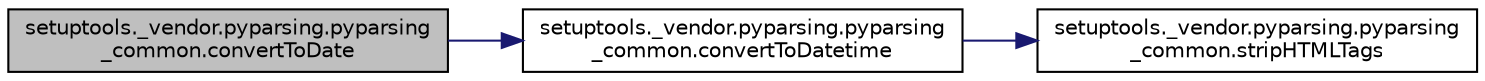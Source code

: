 digraph "setuptools._vendor.pyparsing.pyparsing_common.convertToDate"
{
 // LATEX_PDF_SIZE
  edge [fontname="Helvetica",fontsize="10",labelfontname="Helvetica",labelfontsize="10"];
  node [fontname="Helvetica",fontsize="10",shape=record];
  rankdir="LR";
  Node1 [label="setuptools._vendor.pyparsing.pyparsing\l_common.convertToDate",height=0.2,width=0.4,color="black", fillcolor="grey75", style="filled", fontcolor="black",tooltip=" "];
  Node1 -> Node2 [color="midnightblue",fontsize="10",style="solid",fontname="Helvetica"];
  Node2 [label="setuptools._vendor.pyparsing.pyparsing\l_common.convertToDatetime",height=0.2,width=0.4,color="black", fillcolor="white", style="filled",URL="$d4/d03/classsetuptools_1_1__vendor_1_1pyparsing_1_1pyparsing__common.html#a9ae5cd14ba38713c5bc4523a1c81071b",tooltip=" "];
  Node2 -> Node3 [color="midnightblue",fontsize="10",style="solid",fontname="Helvetica"];
  Node3 [label="setuptools._vendor.pyparsing.pyparsing\l_common.stripHTMLTags",height=0.2,width=0.4,color="black", fillcolor="white", style="filled",URL="$d4/d03/classsetuptools_1_1__vendor_1_1pyparsing_1_1pyparsing__common.html#a355ea204571a8f4ef1463ea0016c9403",tooltip=" "];
}
